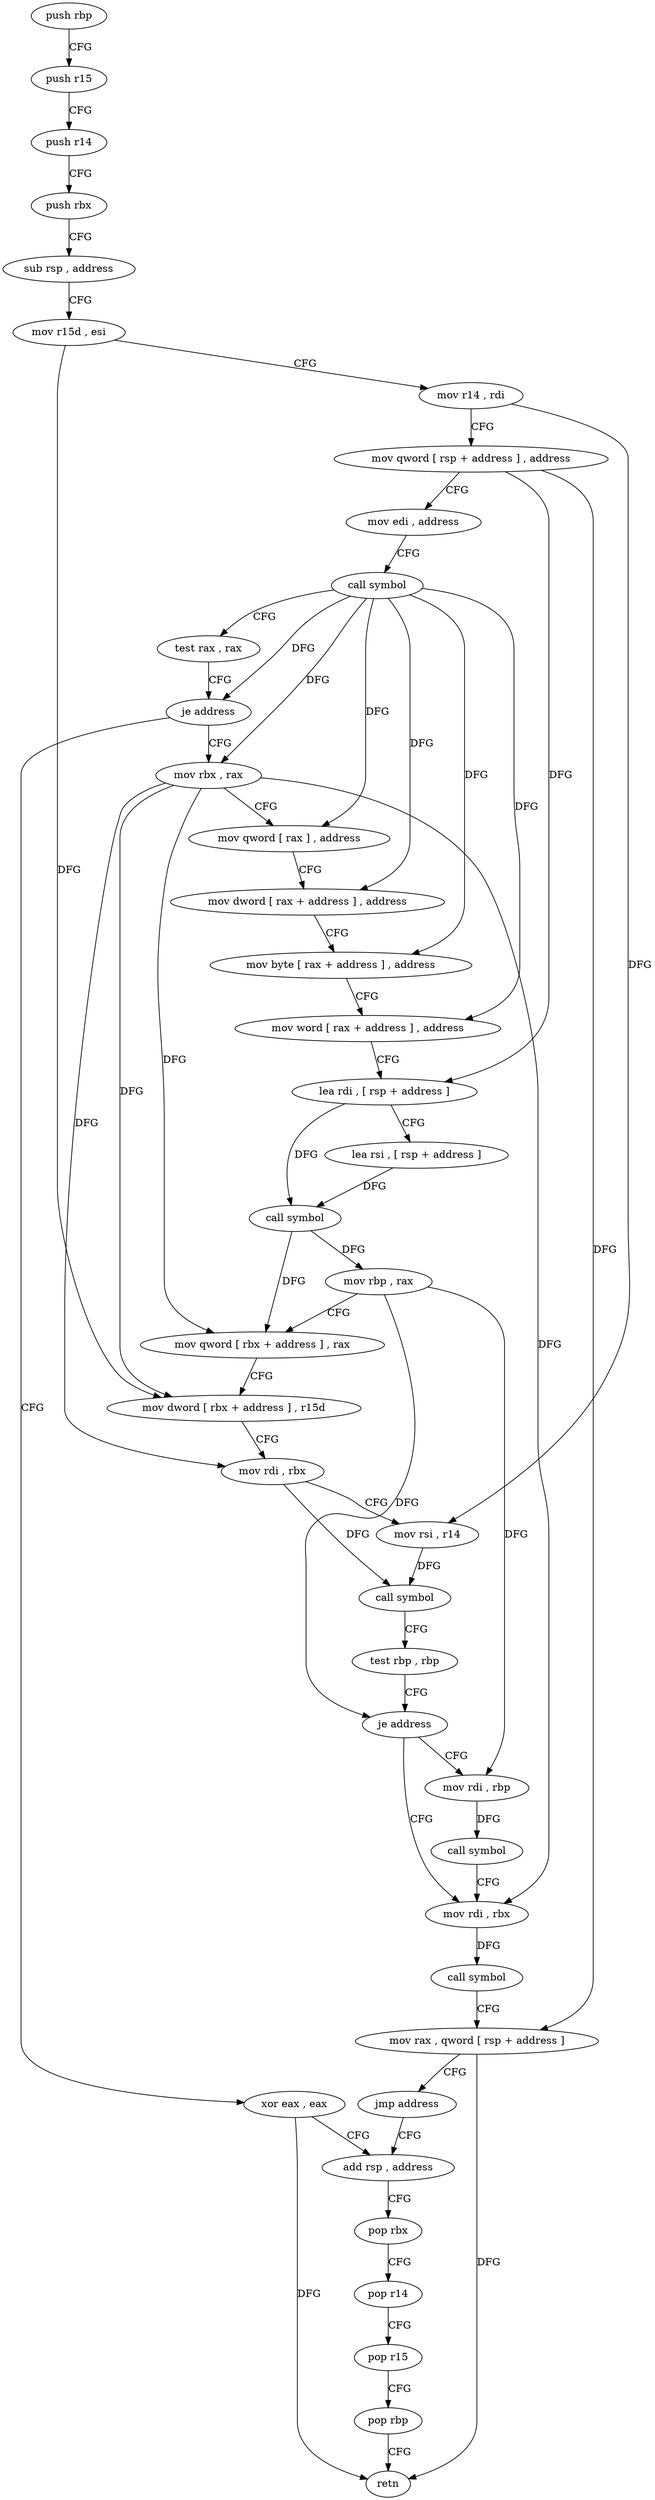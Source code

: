 digraph "func" {
"109568" [label = "push rbp" ]
"109569" [label = "push r15" ]
"109571" [label = "push r14" ]
"109573" [label = "push rbx" ]
"109574" [label = "sub rsp , address" ]
"109578" [label = "mov r15d , esi" ]
"109581" [label = "mov r14 , rdi" ]
"109584" [label = "mov qword [ rsp + address ] , address" ]
"109593" [label = "mov edi , address" ]
"109598" [label = "call symbol" ]
"109603" [label = "test rax , rax" ]
"109606" [label = "je address" ]
"109700" [label = "xor eax , eax" ]
"109608" [label = "mov rbx , rax" ]
"109702" [label = "add rsp , address" ]
"109611" [label = "mov qword [ rax ] , address" ]
"109618" [label = "mov dword [ rax + address ] , address" ]
"109625" [label = "mov byte [ rax + address ] , address" ]
"109629" [label = "mov word [ rax + address ] , address" ]
"109635" [label = "lea rdi , [ rsp + address ]" ]
"109640" [label = "lea rsi , [ rsp + address ]" ]
"109645" [label = "call symbol" ]
"109650" [label = "mov rbp , rax" ]
"109653" [label = "mov qword [ rbx + address ] , rax" ]
"109657" [label = "mov dword [ rbx + address ] , r15d" ]
"109661" [label = "mov rdi , rbx" ]
"109664" [label = "mov rsi , r14" ]
"109667" [label = "call symbol" ]
"109672" [label = "test rbp , rbp" ]
"109675" [label = "je address" ]
"109685" [label = "mov rdi , rbx" ]
"109677" [label = "mov rdi , rbp" ]
"109688" [label = "call symbol" ]
"109693" [label = "mov rax , qword [ rsp + address ]" ]
"109698" [label = "jmp address" ]
"109680" [label = "call symbol" ]
"109706" [label = "pop rbx" ]
"109707" [label = "pop r14" ]
"109709" [label = "pop r15" ]
"109711" [label = "pop rbp" ]
"109712" [label = "retn" ]
"109568" -> "109569" [ label = "CFG" ]
"109569" -> "109571" [ label = "CFG" ]
"109571" -> "109573" [ label = "CFG" ]
"109573" -> "109574" [ label = "CFG" ]
"109574" -> "109578" [ label = "CFG" ]
"109578" -> "109581" [ label = "CFG" ]
"109578" -> "109657" [ label = "DFG" ]
"109581" -> "109584" [ label = "CFG" ]
"109581" -> "109664" [ label = "DFG" ]
"109584" -> "109593" [ label = "CFG" ]
"109584" -> "109693" [ label = "DFG" ]
"109584" -> "109635" [ label = "DFG" ]
"109593" -> "109598" [ label = "CFG" ]
"109598" -> "109603" [ label = "CFG" ]
"109598" -> "109606" [ label = "DFG" ]
"109598" -> "109608" [ label = "DFG" ]
"109598" -> "109611" [ label = "DFG" ]
"109598" -> "109618" [ label = "DFG" ]
"109598" -> "109625" [ label = "DFG" ]
"109598" -> "109629" [ label = "DFG" ]
"109603" -> "109606" [ label = "CFG" ]
"109606" -> "109700" [ label = "CFG" ]
"109606" -> "109608" [ label = "CFG" ]
"109700" -> "109702" [ label = "CFG" ]
"109700" -> "109712" [ label = "DFG" ]
"109608" -> "109611" [ label = "CFG" ]
"109608" -> "109653" [ label = "DFG" ]
"109608" -> "109657" [ label = "DFG" ]
"109608" -> "109661" [ label = "DFG" ]
"109608" -> "109685" [ label = "DFG" ]
"109702" -> "109706" [ label = "CFG" ]
"109611" -> "109618" [ label = "CFG" ]
"109618" -> "109625" [ label = "CFG" ]
"109625" -> "109629" [ label = "CFG" ]
"109629" -> "109635" [ label = "CFG" ]
"109635" -> "109640" [ label = "CFG" ]
"109635" -> "109645" [ label = "DFG" ]
"109640" -> "109645" [ label = "DFG" ]
"109645" -> "109650" [ label = "DFG" ]
"109645" -> "109653" [ label = "DFG" ]
"109650" -> "109653" [ label = "CFG" ]
"109650" -> "109675" [ label = "DFG" ]
"109650" -> "109677" [ label = "DFG" ]
"109653" -> "109657" [ label = "CFG" ]
"109657" -> "109661" [ label = "CFG" ]
"109661" -> "109664" [ label = "CFG" ]
"109661" -> "109667" [ label = "DFG" ]
"109664" -> "109667" [ label = "DFG" ]
"109667" -> "109672" [ label = "CFG" ]
"109672" -> "109675" [ label = "CFG" ]
"109675" -> "109685" [ label = "CFG" ]
"109675" -> "109677" [ label = "CFG" ]
"109685" -> "109688" [ label = "DFG" ]
"109677" -> "109680" [ label = "DFG" ]
"109688" -> "109693" [ label = "CFG" ]
"109693" -> "109698" [ label = "CFG" ]
"109693" -> "109712" [ label = "DFG" ]
"109698" -> "109702" [ label = "CFG" ]
"109680" -> "109685" [ label = "CFG" ]
"109706" -> "109707" [ label = "CFG" ]
"109707" -> "109709" [ label = "CFG" ]
"109709" -> "109711" [ label = "CFG" ]
"109711" -> "109712" [ label = "CFG" ]
}
